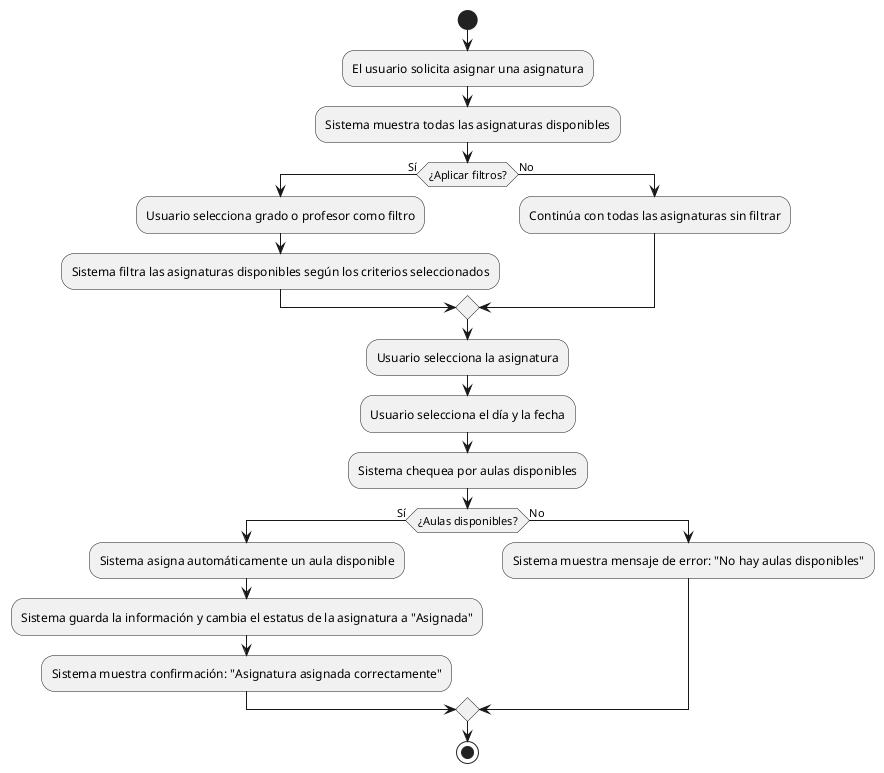 @startuml
start
:El usuario solicita asignar una asignatura;
:Sistema muestra todas las asignaturas disponibles;
if (¿Aplicar filtros?) then (Sí)
  :Usuario selecciona grado o profesor como filtro;
  :Sistema filtra las asignaturas disponibles según los criterios seleccionados;
else (No)
  :Continúa con todas las asignaturas sin filtrar;
endif
:Usuario selecciona la asignatura;
:Usuario selecciona el día y la fecha;
:Sistema chequea por aulas disponibles;
if (¿Aulas disponibles?) then (Sí)
  :Sistema asigna automáticamente un aula disponible;
  :Sistema guarda la información y cambia el estatus de la asignatura a "Asignada";
  :Sistema muestra confirmación: "Asignatura asignada correctamente";
else (No)
  :Sistema muestra mensaje de error: "No hay aulas disponibles";
endif
stop
@enduml